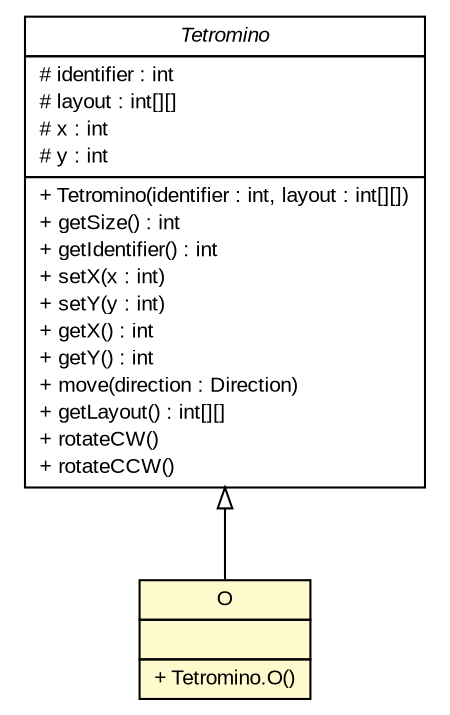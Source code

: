 #!/usr/local/bin/dot
#
# Class diagram 
# Generated by UMLGraph version R5_6 (http://www.umlgraph.org/)
#

digraph G {
	edge [fontname="arial",fontsize=10,labelfontname="arial",labelfontsize=10];
	node [fontname="arial",fontsize=10,shape=plaintext];
	nodesep=0.25;
	ranksep=0.5;
	// com.github.tilastokeskus.matertis.core.Tetromino
	c3577 [label=<<table title="com.github.tilastokeskus.matertis.core.Tetromino" border="0" cellborder="1" cellspacing="0" cellpadding="2" port="p" href="./Tetromino.html">
		<tr><td><table border="0" cellspacing="0" cellpadding="1">
<tr><td align="center" balign="center"><font face="arial italic"> Tetromino </font></td></tr>
		</table></td></tr>
		<tr><td><table border="0" cellspacing="0" cellpadding="1">
<tr><td align="left" balign="left"> # identifier : int </td></tr>
<tr><td align="left" balign="left"> # layout : int[][] </td></tr>
<tr><td align="left" balign="left"> # x : int </td></tr>
<tr><td align="left" balign="left"> # y : int </td></tr>
		</table></td></tr>
		<tr><td><table border="0" cellspacing="0" cellpadding="1">
<tr><td align="left" balign="left"> + Tetromino(identifier : int, layout : int[][]) </td></tr>
<tr><td align="left" balign="left"> + getSize() : int </td></tr>
<tr><td align="left" balign="left"> + getIdentifier() : int </td></tr>
<tr><td align="left" balign="left"> + setX(x : int) </td></tr>
<tr><td align="left" balign="left"> + setY(y : int) </td></tr>
<tr><td align="left" balign="left"> + getX() : int </td></tr>
<tr><td align="left" balign="left"> + getY() : int </td></tr>
<tr><td align="left" balign="left"> + move(direction : Direction) </td></tr>
<tr><td align="left" balign="left"> + getLayout() : int[][] </td></tr>
<tr><td align="left" balign="left"> + rotateCW() </td></tr>
<tr><td align="left" balign="left"> + rotateCCW() </td></tr>
		</table></td></tr>
		</table>>, URL="./Tetromino.html", fontname="arial", fontcolor="black", fontsize=10.0];
	// com.github.tilastokeskus.matertis.core.Tetromino.O
	c3581 [label=<<table title="com.github.tilastokeskus.matertis.core.Tetromino.O" border="0" cellborder="1" cellspacing="0" cellpadding="2" port="p" bgcolor="lemonChiffon" href="./Tetromino.O.html">
		<tr><td><table border="0" cellspacing="0" cellpadding="1">
<tr><td align="center" balign="center"> O </td></tr>
		</table></td></tr>
		<tr><td><table border="0" cellspacing="0" cellpadding="1">
<tr><td align="left" balign="left">  </td></tr>
		</table></td></tr>
		<tr><td><table border="0" cellspacing="0" cellpadding="1">
<tr><td align="left" balign="left"> + Tetromino.O() </td></tr>
		</table></td></tr>
		</table>>, URL="./Tetromino.O.html", fontname="arial", fontcolor="black", fontsize=10.0];
	//com.github.tilastokeskus.matertis.core.Tetromino.O extends com.github.tilastokeskus.matertis.core.Tetromino
	c3577:p -> c3581:p [dir=back,arrowtail=empty];
}

